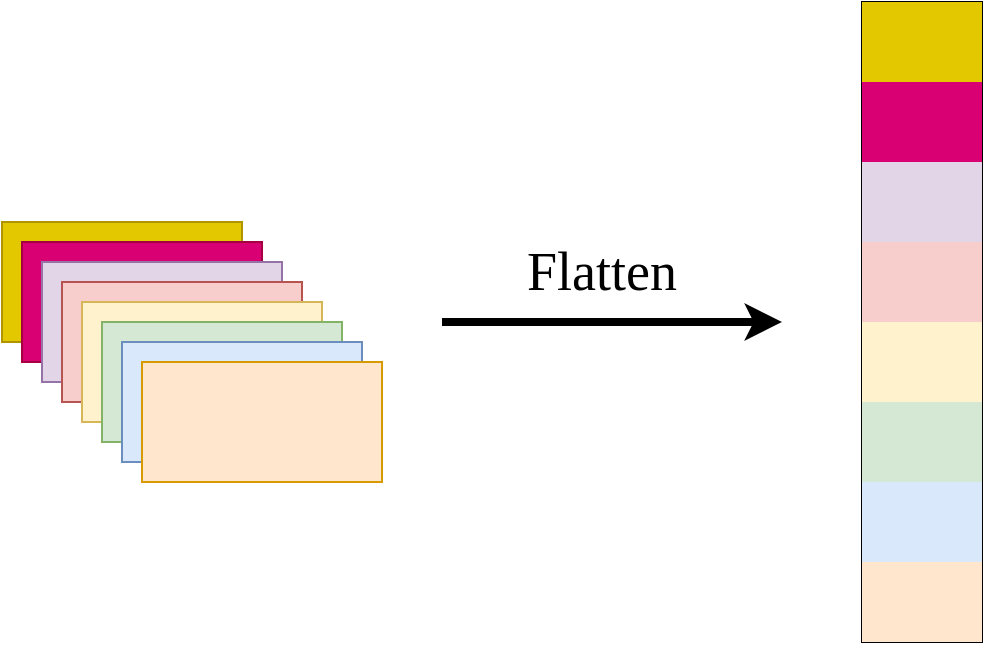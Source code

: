 <mxfile version="13.6.2" type="device"><diagram id="iye36JAe0_Uw8rNNB4VF" name="Page-1"><mxGraphModel dx="1072" dy="952" grid="1" gridSize="10" guides="1" tooltips="1" connect="1" arrows="1" fold="1" page="1" pageScale="1" pageWidth="827" pageHeight="1169" math="0" shadow="0"><root><mxCell id="0"/><mxCell id="1" parent="0"/><mxCell id="zALwDootRB6K62DfNyXk-8" value="" style="rounded=0;whiteSpace=wrap;html=1;fillColor=#e3c800;strokeColor=#B09500;fontColor=#ffffff;" vertex="1" parent="1"><mxGeometry x="150" y="580" width="120" height="60" as="geometry"/></mxCell><mxCell id="zALwDootRB6K62DfNyXk-9" value="" style="rounded=0;whiteSpace=wrap;html=1;fillColor=#d80073;strokeColor=#A50040;fontColor=#ffffff;" vertex="1" parent="1"><mxGeometry x="160" y="590" width="120" height="60" as="geometry"/></mxCell><mxCell id="zALwDootRB6K62DfNyXk-10" value="" style="rounded=0;whiteSpace=wrap;html=1;fillColor=#e1d5e7;strokeColor=#9673a6;" vertex="1" parent="1"><mxGeometry x="170" y="600" width="120" height="60" as="geometry"/></mxCell><mxCell id="zALwDootRB6K62DfNyXk-11" value="" style="rounded=0;whiteSpace=wrap;html=1;fillColor=#f8cecc;strokeColor=#b85450;" vertex="1" parent="1"><mxGeometry x="180" y="610" width="120" height="60" as="geometry"/></mxCell><mxCell id="zALwDootRB6K62DfNyXk-12" value="" style="rounded=0;whiteSpace=wrap;html=1;fillColor=#fff2cc;strokeColor=#d6b656;" vertex="1" parent="1"><mxGeometry x="190" y="620" width="120" height="60" as="geometry"/></mxCell><mxCell id="zALwDootRB6K62DfNyXk-13" value="" style="rounded=0;whiteSpace=wrap;html=1;fillColor=#d5e8d4;strokeColor=#82b366;" vertex="1" parent="1"><mxGeometry x="200" y="630" width="120" height="60" as="geometry"/></mxCell><mxCell id="zALwDootRB6K62DfNyXk-14" value="" style="rounded=0;whiteSpace=wrap;html=1;fillColor=#dae8fc;strokeColor=#6c8ebf;" vertex="1" parent="1"><mxGeometry x="210" y="640" width="120" height="60" as="geometry"/></mxCell><mxCell id="zALwDootRB6K62DfNyXk-15" value="" style="rounded=0;whiteSpace=wrap;html=1;fillColor=#ffe6cc;strokeColor=#d79b00;" vertex="1" parent="1"><mxGeometry x="220" y="650" width="120" height="60" as="geometry"/></mxCell><mxCell id="zALwDootRB6K62DfNyXk-16" value="" style="endArrow=classic;html=1;strokeWidth=4;" edge="1" parent="1"><mxGeometry width="50" height="50" relative="1" as="geometry"><mxPoint x="370" y="630" as="sourcePoint"/><mxPoint x="540" y="630" as="targetPoint"/></mxGeometry></mxCell><mxCell id="zALwDootRB6K62DfNyXk-17" value="" style="shape=table;html=1;whiteSpace=wrap;startSize=0;container=1;collapsible=0;childLayout=tableLayout;" vertex="1" parent="1"><mxGeometry x="580" y="470" width="60" height="320" as="geometry"/></mxCell><mxCell id="zALwDootRB6K62DfNyXk-30" style="shape=partialRectangle;html=1;whiteSpace=wrap;collapsible=0;dropTarget=0;pointerEvents=0;fillColor=none;top=0;left=0;bottom=0;right=0;points=[[0,0.5],[1,0.5]];portConstraint=eastwest;" vertex="1" parent="zALwDootRB6K62DfNyXk-17"><mxGeometry width="60" height="40" as="geometry"/></mxCell><mxCell id="zALwDootRB6K62DfNyXk-31" style="shape=partialRectangle;html=1;whiteSpace=wrap;connectable=0;overflow=hidden;fillColor=#e3c800;top=0;left=0;bottom=0;right=0;strokeColor=#B09500;fontColor=#ffffff;" vertex="1" parent="zALwDootRB6K62DfNyXk-30"><mxGeometry width="60" height="40" as="geometry"/></mxCell><mxCell id="zALwDootRB6K62DfNyXk-32" style="shape=partialRectangle;html=1;whiteSpace=wrap;collapsible=0;dropTarget=0;pointerEvents=0;fillColor=none;top=0;left=0;bottom=0;right=0;points=[[0,0.5],[1,0.5]];portConstraint=eastwest;" vertex="1" parent="zALwDootRB6K62DfNyXk-17"><mxGeometry y="40" width="60" height="40" as="geometry"/></mxCell><mxCell id="zALwDootRB6K62DfNyXk-33" style="shape=partialRectangle;html=1;whiteSpace=wrap;connectable=0;overflow=hidden;fillColor=#d80073;top=0;left=0;bottom=0;right=0;strokeColor=#A50040;fontColor=#ffffff;" vertex="1" parent="zALwDootRB6K62DfNyXk-32"><mxGeometry width="60" height="40" as="geometry"/></mxCell><mxCell id="zALwDootRB6K62DfNyXk-18" value="" style="shape=partialRectangle;html=1;whiteSpace=wrap;collapsible=0;dropTarget=0;pointerEvents=0;fillColor=none;top=0;left=0;bottom=0;right=0;points=[[0,0.5],[1,0.5]];portConstraint=eastwest;" vertex="1" parent="zALwDootRB6K62DfNyXk-17"><mxGeometry y="80" width="60" height="40" as="geometry"/></mxCell><mxCell id="zALwDootRB6K62DfNyXk-19" value="" style="shape=partialRectangle;html=1;whiteSpace=wrap;connectable=0;overflow=hidden;fillColor=#e1d5e7;top=0;left=0;bottom=0;right=0;strokeColor=#9673a6;" vertex="1" parent="zALwDootRB6K62DfNyXk-18"><mxGeometry width="60" height="40" as="geometry"/></mxCell><mxCell id="zALwDootRB6K62DfNyXk-20" value="" style="shape=partialRectangle;html=1;whiteSpace=wrap;collapsible=0;dropTarget=0;pointerEvents=0;fillColor=none;top=0;left=0;bottom=0;right=0;points=[[0,0.5],[1,0.5]];portConstraint=eastwest;" vertex="1" parent="zALwDootRB6K62DfNyXk-17"><mxGeometry y="120" width="60" height="40" as="geometry"/></mxCell><mxCell id="zALwDootRB6K62DfNyXk-21" value="" style="shape=partialRectangle;html=1;whiteSpace=wrap;connectable=0;overflow=hidden;fillColor=#f8cecc;top=0;left=0;bottom=0;right=0;strokeColor=#b85450;" vertex="1" parent="zALwDootRB6K62DfNyXk-20"><mxGeometry width="60" height="40" as="geometry"/></mxCell><mxCell id="zALwDootRB6K62DfNyXk-22" value="" style="shape=partialRectangle;html=1;whiteSpace=wrap;collapsible=0;dropTarget=0;pointerEvents=0;fillColor=none;top=0;left=0;bottom=0;right=0;points=[[0,0.5],[1,0.5]];portConstraint=eastwest;" vertex="1" parent="zALwDootRB6K62DfNyXk-17"><mxGeometry y="160" width="60" height="40" as="geometry"/></mxCell><mxCell id="zALwDootRB6K62DfNyXk-23" value="" style="shape=partialRectangle;html=1;whiteSpace=wrap;connectable=0;overflow=hidden;fillColor=#fff2cc;top=0;left=0;bottom=0;right=0;strokeColor=#d6b656;" vertex="1" parent="zALwDootRB6K62DfNyXk-22"><mxGeometry width="60" height="40" as="geometry"/></mxCell><mxCell id="zALwDootRB6K62DfNyXk-24" value="" style="shape=partialRectangle;html=1;whiteSpace=wrap;collapsible=0;dropTarget=0;pointerEvents=0;fillColor=none;top=0;left=0;bottom=0;right=0;points=[[0,0.5],[1,0.5]];portConstraint=eastwest;" vertex="1" parent="zALwDootRB6K62DfNyXk-17"><mxGeometry y="200" width="60" height="40" as="geometry"/></mxCell><mxCell id="zALwDootRB6K62DfNyXk-25" value="" style="shape=partialRectangle;html=1;whiteSpace=wrap;connectable=0;overflow=hidden;fillColor=#d5e8d4;top=0;left=0;bottom=0;right=0;strokeColor=#82b366;" vertex="1" parent="zALwDootRB6K62DfNyXk-24"><mxGeometry width="60" height="40" as="geometry"/></mxCell><mxCell id="zALwDootRB6K62DfNyXk-26" value="" style="shape=partialRectangle;html=1;whiteSpace=wrap;collapsible=0;dropTarget=0;pointerEvents=0;fillColor=none;top=0;left=0;bottom=0;right=0;points=[[0,0.5],[1,0.5]];portConstraint=eastwest;" vertex="1" parent="zALwDootRB6K62DfNyXk-17"><mxGeometry y="240" width="60" height="40" as="geometry"/></mxCell><mxCell id="zALwDootRB6K62DfNyXk-27" value="" style="shape=partialRectangle;html=1;whiteSpace=wrap;connectable=0;overflow=hidden;fillColor=#dae8fc;top=0;left=0;bottom=0;right=0;strokeColor=#6c8ebf;" vertex="1" parent="zALwDootRB6K62DfNyXk-26"><mxGeometry width="60" height="40" as="geometry"/></mxCell><mxCell id="zALwDootRB6K62DfNyXk-28" value="" style="shape=partialRectangle;html=1;whiteSpace=wrap;collapsible=0;dropTarget=0;pointerEvents=0;fillColor=none;top=0;left=0;bottom=0;right=0;points=[[0,0.5],[1,0.5]];portConstraint=eastwest;" vertex="1" parent="zALwDootRB6K62DfNyXk-17"><mxGeometry y="280" width="60" height="40" as="geometry"/></mxCell><mxCell id="zALwDootRB6K62DfNyXk-29" value="" style="shape=partialRectangle;html=1;whiteSpace=wrap;connectable=0;overflow=hidden;fillColor=#ffe6cc;top=0;left=0;bottom=0;right=0;strokeColor=#d79b00;" vertex="1" parent="zALwDootRB6K62DfNyXk-28"><mxGeometry width="60" height="40" as="geometry"/></mxCell><mxCell id="zALwDootRB6K62DfNyXk-34" value="&lt;font face=&quot;Iwona&quot; style=&quot;font-size: 27px&quot;&gt;Flatten&lt;/font&gt;" style="text;html=1;strokeColor=none;fillColor=none;align=center;verticalAlign=middle;whiteSpace=wrap;rounded=0;" vertex="1" parent="1"><mxGeometry x="400" y="590" width="100" height="30" as="geometry"/></mxCell></root></mxGraphModel></diagram></mxfile>